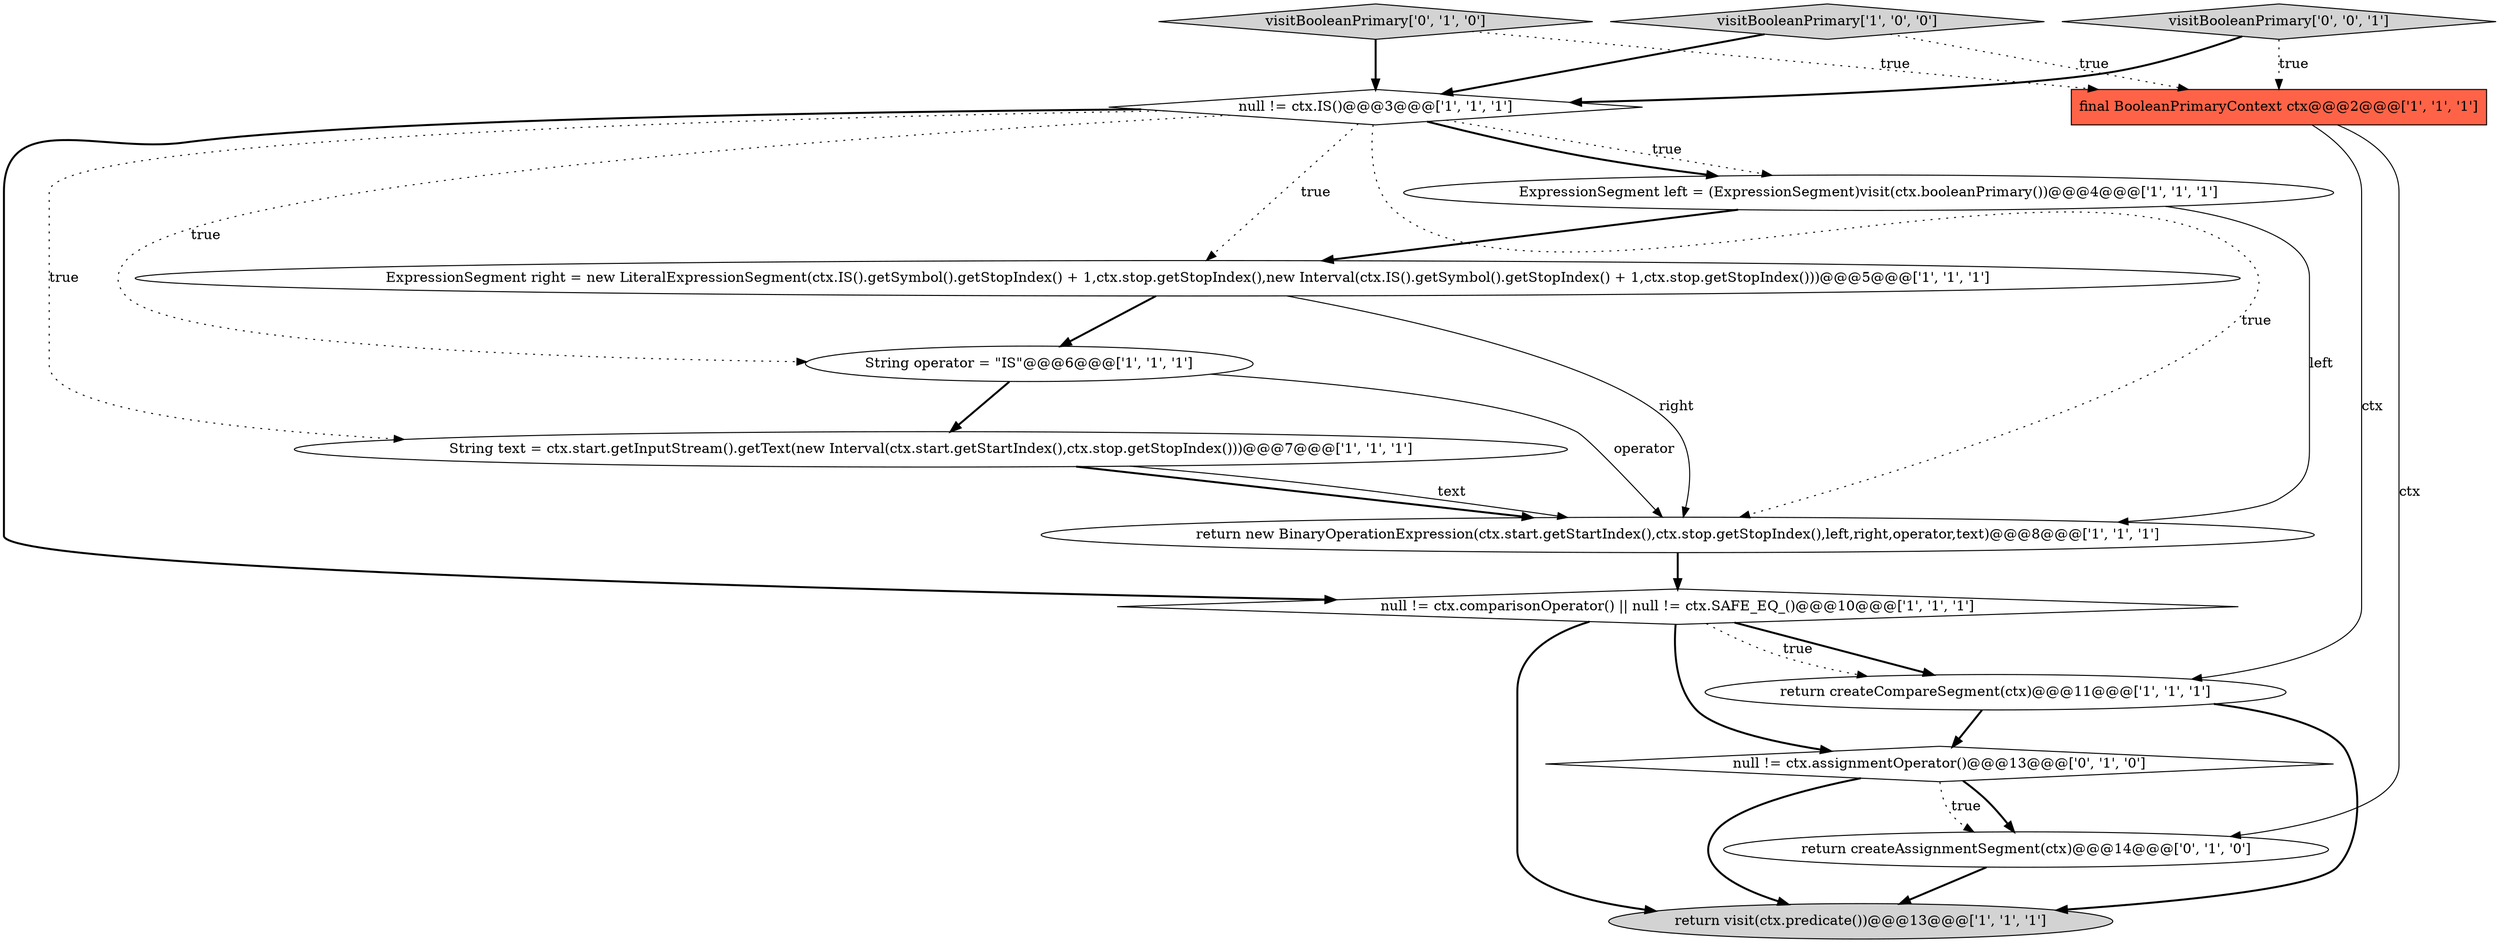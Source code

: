 digraph {
0 [style = filled, label = "ExpressionSegment right = new LiteralExpressionSegment(ctx.IS().getSymbol().getStopIndex() + 1,ctx.stop.getStopIndex(),new Interval(ctx.IS().getSymbol().getStopIndex() + 1,ctx.stop.getStopIndex()))@@@5@@@['1', '1', '1']", fillcolor = white, shape = ellipse image = "AAA0AAABBB1BBB"];
3 [style = filled, label = "String operator = \"IS\"@@@6@@@['1', '1', '1']", fillcolor = white, shape = ellipse image = "AAA0AAABBB1BBB"];
5 [style = filled, label = "null != ctx.IS()@@@3@@@['1', '1', '1']", fillcolor = white, shape = diamond image = "AAA0AAABBB1BBB"];
2 [style = filled, label = "null != ctx.comparisonOperator() || null != ctx.SAFE_EQ_()@@@10@@@['1', '1', '1']", fillcolor = white, shape = diamond image = "AAA0AAABBB1BBB"];
1 [style = filled, label = "return new BinaryOperationExpression(ctx.start.getStartIndex(),ctx.stop.getStopIndex(),left,right,operator,text)@@@8@@@['1', '1', '1']", fillcolor = white, shape = ellipse image = "AAA0AAABBB1BBB"];
11 [style = filled, label = "null != ctx.assignmentOperator()@@@13@@@['0', '1', '0']", fillcolor = white, shape = diamond image = "AAA1AAABBB2BBB"];
12 [style = filled, label = "visitBooleanPrimary['0', '1', '0']", fillcolor = lightgray, shape = diamond image = "AAA0AAABBB2BBB"];
10 [style = filled, label = "return createCompareSegment(ctx)@@@11@@@['1', '1', '1']", fillcolor = white, shape = ellipse image = "AAA0AAABBB1BBB"];
14 [style = filled, label = "visitBooleanPrimary['0', '0', '1']", fillcolor = lightgray, shape = diamond image = "AAA0AAABBB3BBB"];
6 [style = filled, label = "ExpressionSegment left = (ExpressionSegment)visit(ctx.booleanPrimary())@@@4@@@['1', '1', '1']", fillcolor = white, shape = ellipse image = "AAA0AAABBB1BBB"];
9 [style = filled, label = "visitBooleanPrimary['1', '0', '0']", fillcolor = lightgray, shape = diamond image = "AAA0AAABBB1BBB"];
4 [style = filled, label = "String text = ctx.start.getInputStream().getText(new Interval(ctx.start.getStartIndex(),ctx.stop.getStopIndex()))@@@7@@@['1', '1', '1']", fillcolor = white, shape = ellipse image = "AAA0AAABBB1BBB"];
7 [style = filled, label = "return visit(ctx.predicate())@@@13@@@['1', '1', '1']", fillcolor = lightgray, shape = ellipse image = "AAA0AAABBB1BBB"];
13 [style = filled, label = "return createAssignmentSegment(ctx)@@@14@@@['0', '1', '0']", fillcolor = white, shape = ellipse image = "AAA1AAABBB2BBB"];
8 [style = filled, label = "final BooleanPrimaryContext ctx@@@2@@@['1', '1', '1']", fillcolor = tomato, shape = box image = "AAA0AAABBB1BBB"];
5->2 [style = bold, label=""];
14->5 [style = bold, label=""];
5->0 [style = dotted, label="true"];
9->8 [style = dotted, label="true"];
13->7 [style = bold, label=""];
8->10 [style = solid, label="ctx"];
3->1 [style = solid, label="operator"];
2->7 [style = bold, label=""];
2->11 [style = bold, label=""];
5->3 [style = dotted, label="true"];
6->0 [style = bold, label=""];
14->8 [style = dotted, label="true"];
5->4 [style = dotted, label="true"];
2->10 [style = bold, label=""];
0->3 [style = bold, label=""];
10->11 [style = bold, label=""];
2->10 [style = dotted, label="true"];
4->1 [style = bold, label=""];
11->7 [style = bold, label=""];
5->6 [style = dotted, label="true"];
12->8 [style = dotted, label="true"];
10->7 [style = bold, label=""];
12->5 [style = bold, label=""];
11->13 [style = bold, label=""];
5->1 [style = dotted, label="true"];
11->13 [style = dotted, label="true"];
6->1 [style = solid, label="left"];
4->1 [style = solid, label="text"];
8->13 [style = solid, label="ctx"];
9->5 [style = bold, label=""];
0->1 [style = solid, label="right"];
1->2 [style = bold, label=""];
3->4 [style = bold, label=""];
5->6 [style = bold, label=""];
}
